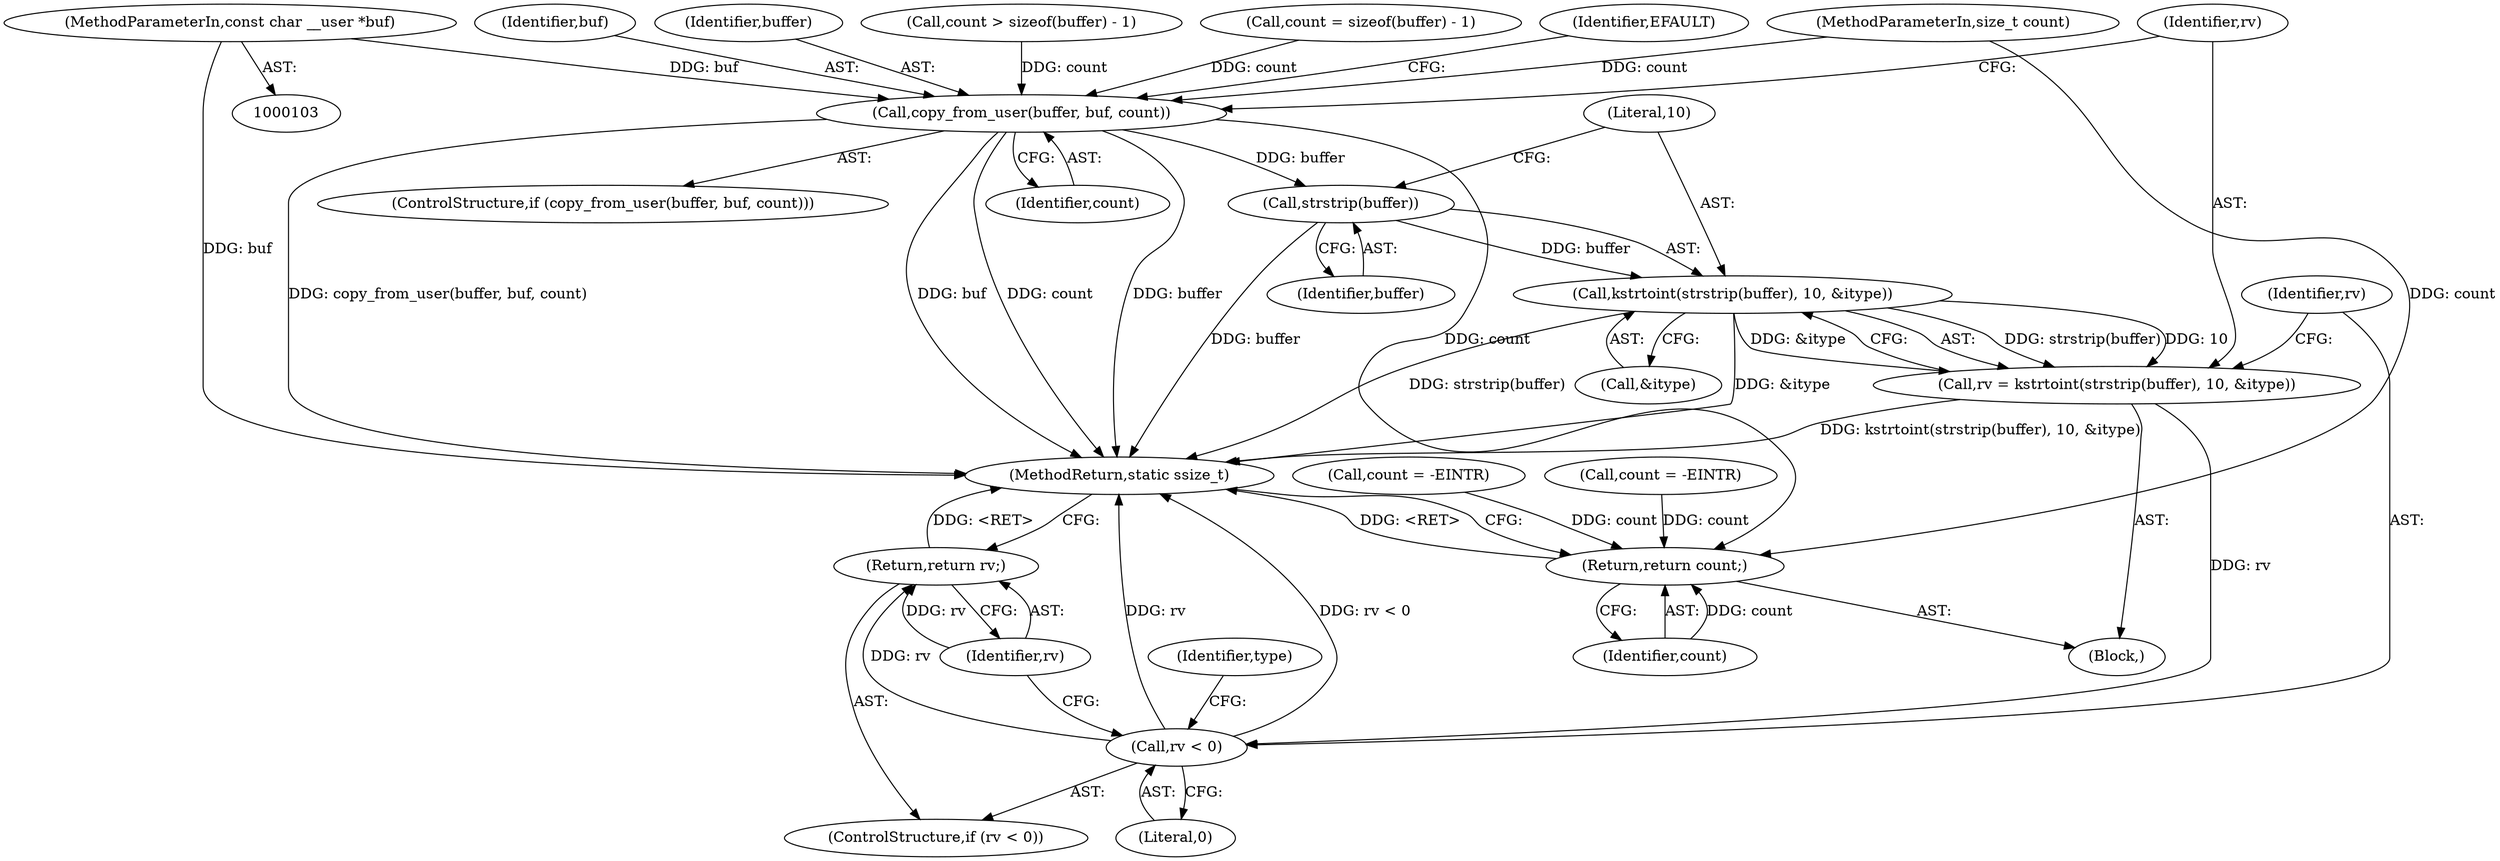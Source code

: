 digraph "0_linux_04f5866e41fb70690e28397487d8bd8eea7d712a_0@pointer" {
"1000105" [label="(MethodParameterIn,const char __user *buf)"];
"1000136" [label="(Call,copy_from_user(buffer, buf, count))"];
"1000146" [label="(Call,strstrip(buffer))"];
"1000145" [label="(Call,kstrtoint(strstrip(buffer), 10, &itype))"];
"1000143" [label="(Call,rv = kstrtoint(strstrip(buffer), 10, &itype))"];
"1000152" [label="(Call,rv < 0)"];
"1000155" [label="(Return,return rv;)"];
"1000351" [label="(Return,return count;)"];
"1000154" [label="(Literal,0)"];
"1000135" [label="(ControlStructure,if (copy_from_user(buffer, buf, count)))"];
"1000142" [label="(Identifier,EFAULT)"];
"1000269" [label="(Call,count = -EINTR)"];
"1000148" [label="(Literal,10)"];
"1000138" [label="(Identifier,buf)"];
"1000351" [label="(Return,return count;)"];
"1000149" [label="(Call,&itype)"];
"1000155" [label="(Return,return rv;)"];
"1000139" [label="(Identifier,count)"];
"1000108" [label="(Block,)"];
"1000206" [label="(Call,count = -EINTR)"];
"1000152" [label="(Call,rv < 0)"];
"1000353" [label="(MethodReturn,static ssize_t)"];
"1000145" [label="(Call,kstrtoint(strstrip(buffer), 10, &itype))"];
"1000151" [label="(ControlStructure,if (rv < 0))"];
"1000144" [label="(Identifier,rv)"];
"1000153" [label="(Identifier,rv)"];
"1000143" [label="(Call,rv = kstrtoint(strstrip(buffer), 10, &itype))"];
"1000137" [label="(Identifier,buffer)"];
"1000352" [label="(Identifier,count)"];
"1000146" [label="(Call,strstrip(buffer))"];
"1000156" [label="(Identifier,rv)"];
"1000106" [label="(MethodParameterIn,size_t count)"];
"1000105" [label="(MethodParameterIn,const char __user *buf)"];
"1000123" [label="(Call,count > sizeof(buffer) - 1)"];
"1000158" [label="(Identifier,type)"];
"1000136" [label="(Call,copy_from_user(buffer, buf, count))"];
"1000147" [label="(Identifier,buffer)"];
"1000129" [label="(Call,count = sizeof(buffer) - 1)"];
"1000105" -> "1000103"  [label="AST: "];
"1000105" -> "1000353"  [label="DDG: buf"];
"1000105" -> "1000136"  [label="DDG: buf"];
"1000136" -> "1000135"  [label="AST: "];
"1000136" -> "1000139"  [label="CFG: "];
"1000137" -> "1000136"  [label="AST: "];
"1000138" -> "1000136"  [label="AST: "];
"1000139" -> "1000136"  [label="AST: "];
"1000142" -> "1000136"  [label="CFG: "];
"1000144" -> "1000136"  [label="CFG: "];
"1000136" -> "1000353"  [label="DDG: count"];
"1000136" -> "1000353"  [label="DDG: copy_from_user(buffer, buf, count)"];
"1000136" -> "1000353"  [label="DDG: buf"];
"1000136" -> "1000353"  [label="DDG: buffer"];
"1000129" -> "1000136"  [label="DDG: count"];
"1000123" -> "1000136"  [label="DDG: count"];
"1000106" -> "1000136"  [label="DDG: count"];
"1000136" -> "1000146"  [label="DDG: buffer"];
"1000136" -> "1000351"  [label="DDG: count"];
"1000146" -> "1000145"  [label="AST: "];
"1000146" -> "1000147"  [label="CFG: "];
"1000147" -> "1000146"  [label="AST: "];
"1000148" -> "1000146"  [label="CFG: "];
"1000146" -> "1000353"  [label="DDG: buffer"];
"1000146" -> "1000145"  [label="DDG: buffer"];
"1000145" -> "1000143"  [label="AST: "];
"1000145" -> "1000149"  [label="CFG: "];
"1000148" -> "1000145"  [label="AST: "];
"1000149" -> "1000145"  [label="AST: "];
"1000143" -> "1000145"  [label="CFG: "];
"1000145" -> "1000353"  [label="DDG: &itype"];
"1000145" -> "1000353"  [label="DDG: strstrip(buffer)"];
"1000145" -> "1000143"  [label="DDG: strstrip(buffer)"];
"1000145" -> "1000143"  [label="DDG: 10"];
"1000145" -> "1000143"  [label="DDG: &itype"];
"1000143" -> "1000108"  [label="AST: "];
"1000144" -> "1000143"  [label="AST: "];
"1000153" -> "1000143"  [label="CFG: "];
"1000143" -> "1000353"  [label="DDG: kstrtoint(strstrip(buffer), 10, &itype)"];
"1000143" -> "1000152"  [label="DDG: rv"];
"1000152" -> "1000151"  [label="AST: "];
"1000152" -> "1000154"  [label="CFG: "];
"1000153" -> "1000152"  [label="AST: "];
"1000154" -> "1000152"  [label="AST: "];
"1000156" -> "1000152"  [label="CFG: "];
"1000158" -> "1000152"  [label="CFG: "];
"1000152" -> "1000353"  [label="DDG: rv < 0"];
"1000152" -> "1000353"  [label="DDG: rv"];
"1000152" -> "1000155"  [label="DDG: rv"];
"1000155" -> "1000151"  [label="AST: "];
"1000155" -> "1000156"  [label="CFG: "];
"1000156" -> "1000155"  [label="AST: "];
"1000353" -> "1000155"  [label="CFG: "];
"1000155" -> "1000353"  [label="DDG: <RET>"];
"1000156" -> "1000155"  [label="DDG: rv"];
"1000351" -> "1000108"  [label="AST: "];
"1000351" -> "1000352"  [label="CFG: "];
"1000352" -> "1000351"  [label="AST: "];
"1000353" -> "1000351"  [label="CFG: "];
"1000351" -> "1000353"  [label="DDG: <RET>"];
"1000352" -> "1000351"  [label="DDG: count"];
"1000206" -> "1000351"  [label="DDG: count"];
"1000269" -> "1000351"  [label="DDG: count"];
"1000106" -> "1000351"  [label="DDG: count"];
}

